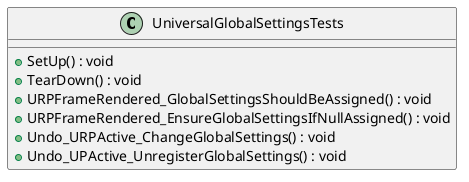 @startuml
class UniversalGlobalSettingsTests {
    + SetUp() : void
    + TearDown() : void
    + URPFrameRendered_GlobalSettingsShouldBeAssigned() : void
    + URPFrameRendered_EnsureGlobalSettingsIfNullAssigned() : void
    + Undo_URPActive_ChangeGlobalSettings() : void
    + Undo_UPActive_UnregisterGlobalSettings() : void
}
@enduml
